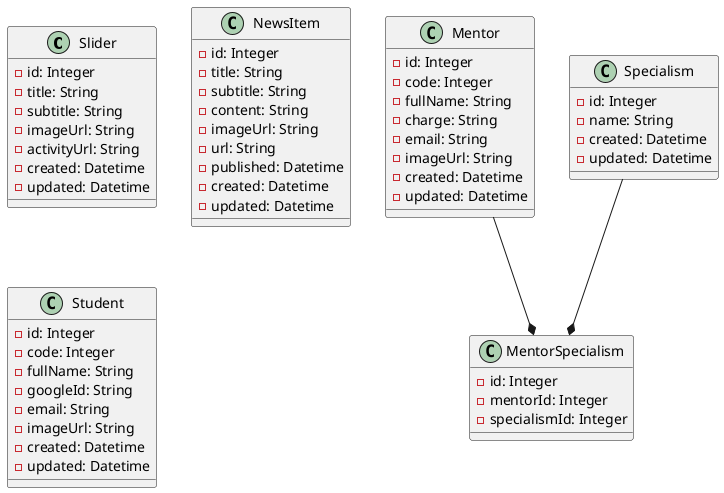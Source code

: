 @startuml

' Definición de clases
class Slider {
  - id: Integer
  - title: String
  - subtitle: String
  - imageUrl: String
  - activityUrl: String
  - created: Datetime 
  - updated: Datetime
}

class NewsItem {
  - id: Integer
  - title: String
  - subtitle: String
  - content: String
  - imageUrl: String
  - url: String
  - published: Datetime 
  - created: Datetime 
  - updated: Datetime
}

class Mentor {
  - id: Integer
  - code: Integer
  - fullName: String
  - charge: String
  - email: String
  - imageUrl: String
  - created: Datetime 
  - updated: Datetime
}

class Student {
  - id: Integer
  - code: Integer
  - fullName: String
  - googleId: String
  - email: String
  - imageUrl: String
  - created: Datetime 
  - updated: Datetime
}

class MentorSpecialism{
  - id: Integer
  - mentorId: Integer
  - specialismId: Integer
}

class Specialism{
  - id: Integer
  - name: String
  - created: Datetime 
  - updated: Datetime
}

' Relaciones
Mentor --* MentorSpecialism
Specialism --* MentorSpecialism

@enduml
